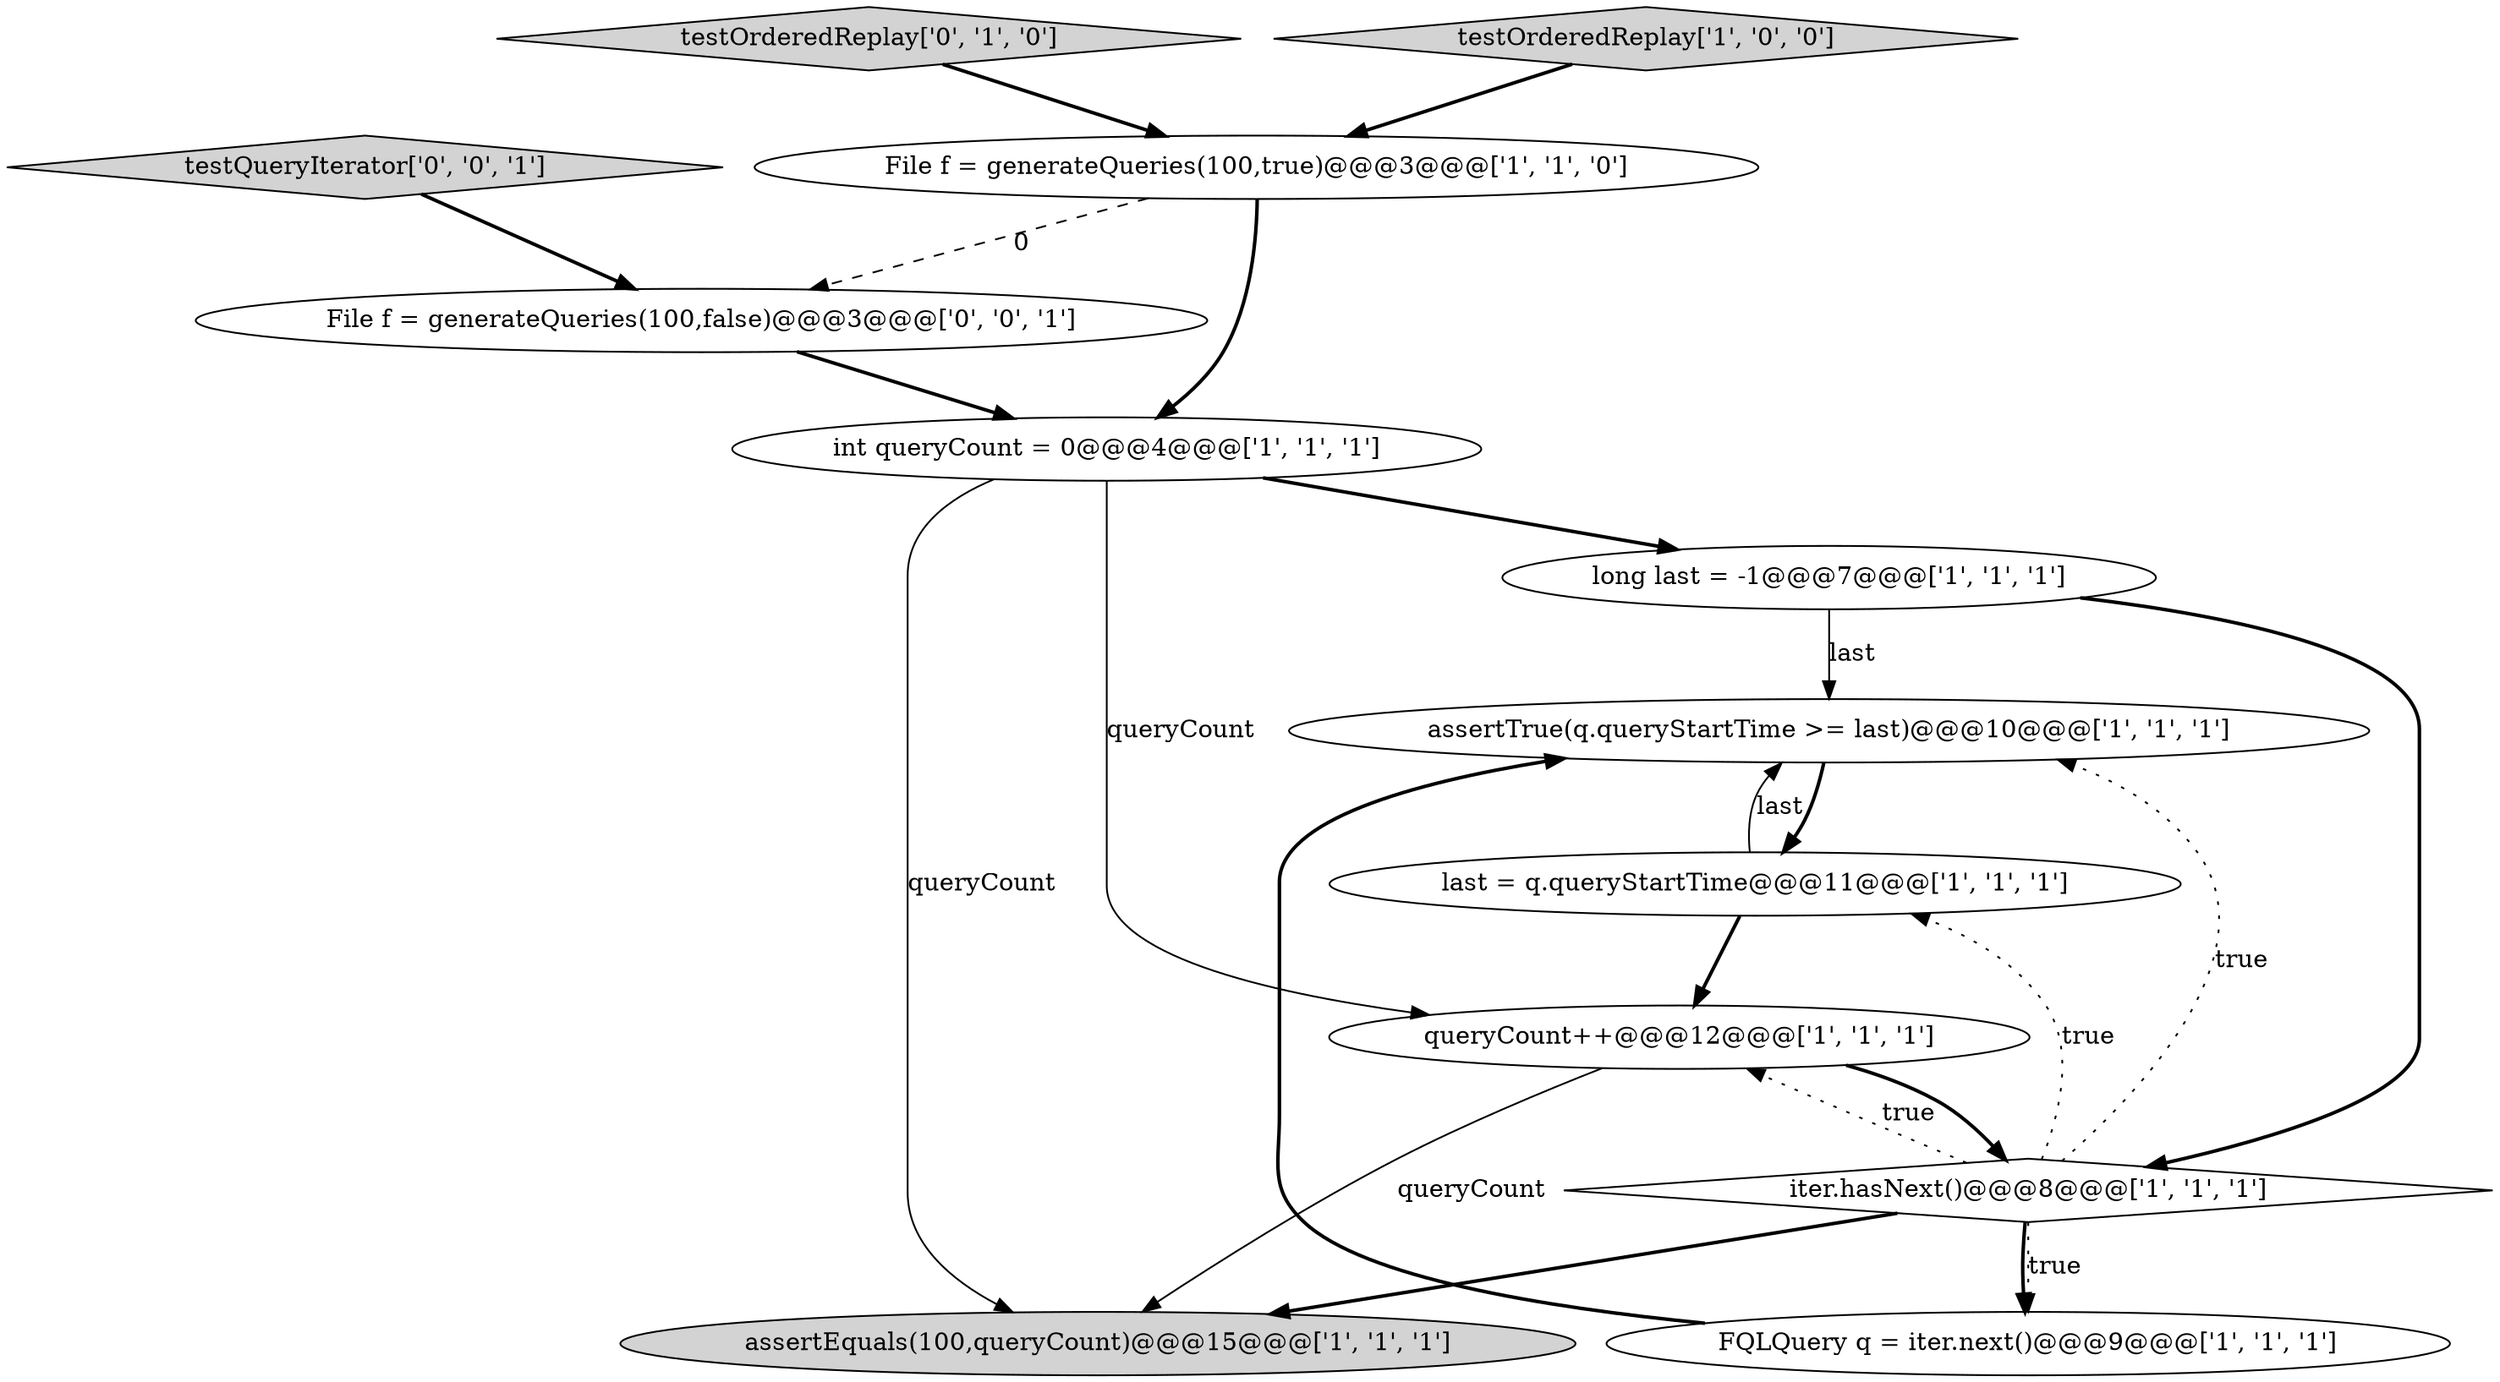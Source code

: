 digraph {
1 [style = filled, label = "assertEquals(100,queryCount)@@@15@@@['1', '1', '1']", fillcolor = lightgray, shape = ellipse image = "AAA0AAABBB1BBB"];
6 [style = filled, label = "int queryCount = 0@@@4@@@['1', '1', '1']", fillcolor = white, shape = ellipse image = "AAA0AAABBB1BBB"];
7 [style = filled, label = "assertTrue(q.queryStartTime >= last)@@@10@@@['1', '1', '1']", fillcolor = white, shape = ellipse image = "AAA0AAABBB1BBB"];
3 [style = filled, label = "long last = -1@@@7@@@['1', '1', '1']", fillcolor = white, shape = ellipse image = "AAA0AAABBB1BBB"];
0 [style = filled, label = "last = q.queryStartTime@@@11@@@['1', '1', '1']", fillcolor = white, shape = ellipse image = "AAA0AAABBB1BBB"];
12 [style = filled, label = "File f = generateQueries(100,false)@@@3@@@['0', '0', '1']", fillcolor = white, shape = ellipse image = "AAA0AAABBB3BBB"];
5 [style = filled, label = "queryCount++@@@12@@@['1', '1', '1']", fillcolor = white, shape = ellipse image = "AAA0AAABBB1BBB"];
10 [style = filled, label = "testOrderedReplay['0', '1', '0']", fillcolor = lightgray, shape = diamond image = "AAA0AAABBB2BBB"];
8 [style = filled, label = "File f = generateQueries(100,true)@@@3@@@['1', '1', '0']", fillcolor = white, shape = ellipse image = "AAA0AAABBB1BBB"];
11 [style = filled, label = "testQueryIterator['0', '0', '1']", fillcolor = lightgray, shape = diamond image = "AAA0AAABBB3BBB"];
4 [style = filled, label = "iter.hasNext()@@@8@@@['1', '1', '1']", fillcolor = white, shape = diamond image = "AAA0AAABBB1BBB"];
9 [style = filled, label = "testOrderedReplay['1', '0', '0']", fillcolor = lightgray, shape = diamond image = "AAA0AAABBB1BBB"];
2 [style = filled, label = "FQLQuery q = iter.next()@@@9@@@['1', '1', '1']", fillcolor = white, shape = ellipse image = "AAA0AAABBB1BBB"];
6->3 [style = bold, label=""];
0->7 [style = solid, label="last"];
4->5 [style = dotted, label="true"];
4->0 [style = dotted, label="true"];
3->7 [style = solid, label="last"];
4->7 [style = dotted, label="true"];
8->12 [style = dashed, label="0"];
8->6 [style = bold, label=""];
7->0 [style = bold, label=""];
11->12 [style = bold, label=""];
4->2 [style = bold, label=""];
9->8 [style = bold, label=""];
12->6 [style = bold, label=""];
3->4 [style = bold, label=""];
6->5 [style = solid, label="queryCount"];
10->8 [style = bold, label=""];
6->1 [style = solid, label="queryCount"];
5->4 [style = bold, label=""];
4->1 [style = bold, label=""];
5->1 [style = solid, label="queryCount"];
2->7 [style = bold, label=""];
4->2 [style = dotted, label="true"];
0->5 [style = bold, label=""];
}
